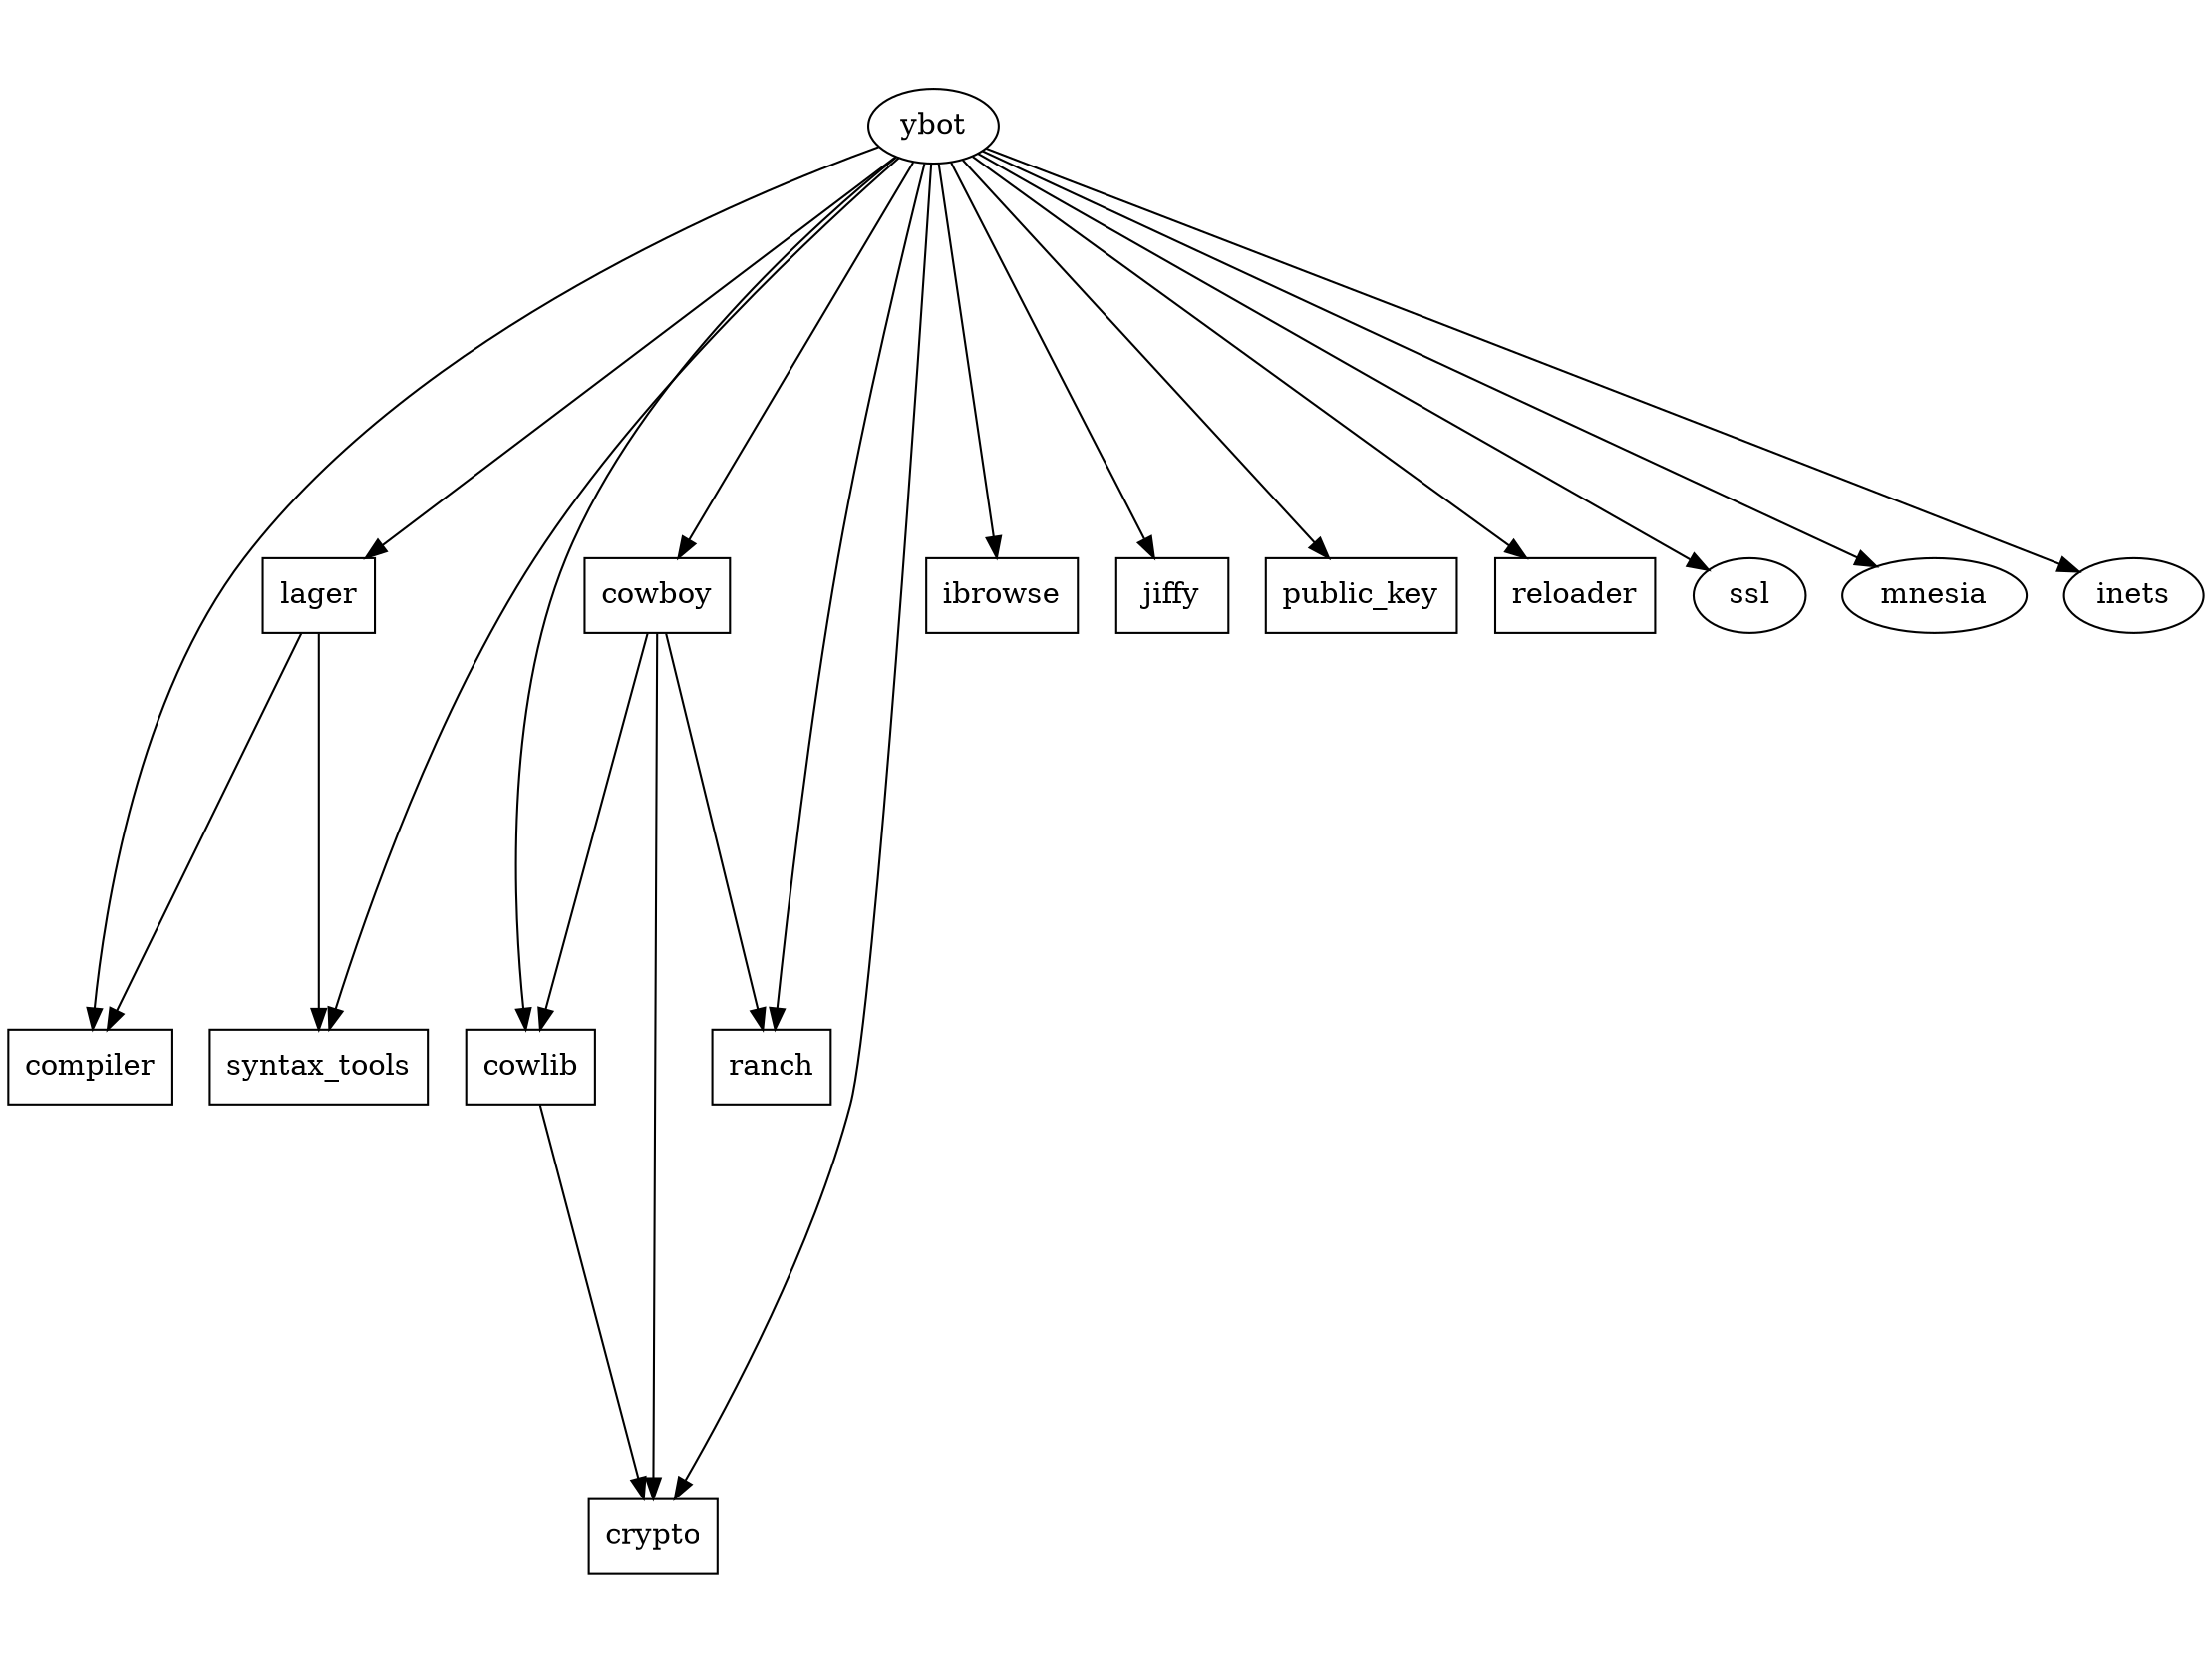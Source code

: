 digraph G { K=0.25; ratio=0.75; overlap="9:prism"; compiler [shape=box] cowboy [shape=box] cowlib [shape=box] crypto [shape=box] ibrowse [shape=box] jiffy [shape=box] lager [shape=box] public_key [shape=box] ranch [shape=box] reloader [shape=box] syntax_tools [shape=box] cowlib [shape=box] jiffy [shape=box] cowboy->crypto cowboy->cowlib cowboy->ranch cowlib->crypto lager->compiler lager->syntax_tools ybot->syntax_tools ybot->crypto ybot->public_key ybot->ssl ybot->mnesia ybot->compiler ybot->lager ybot->inets ybot->ranch ybot->cowlib ybot->cowboy ybot->ibrowse ybot->jiffy ybot->reloader }